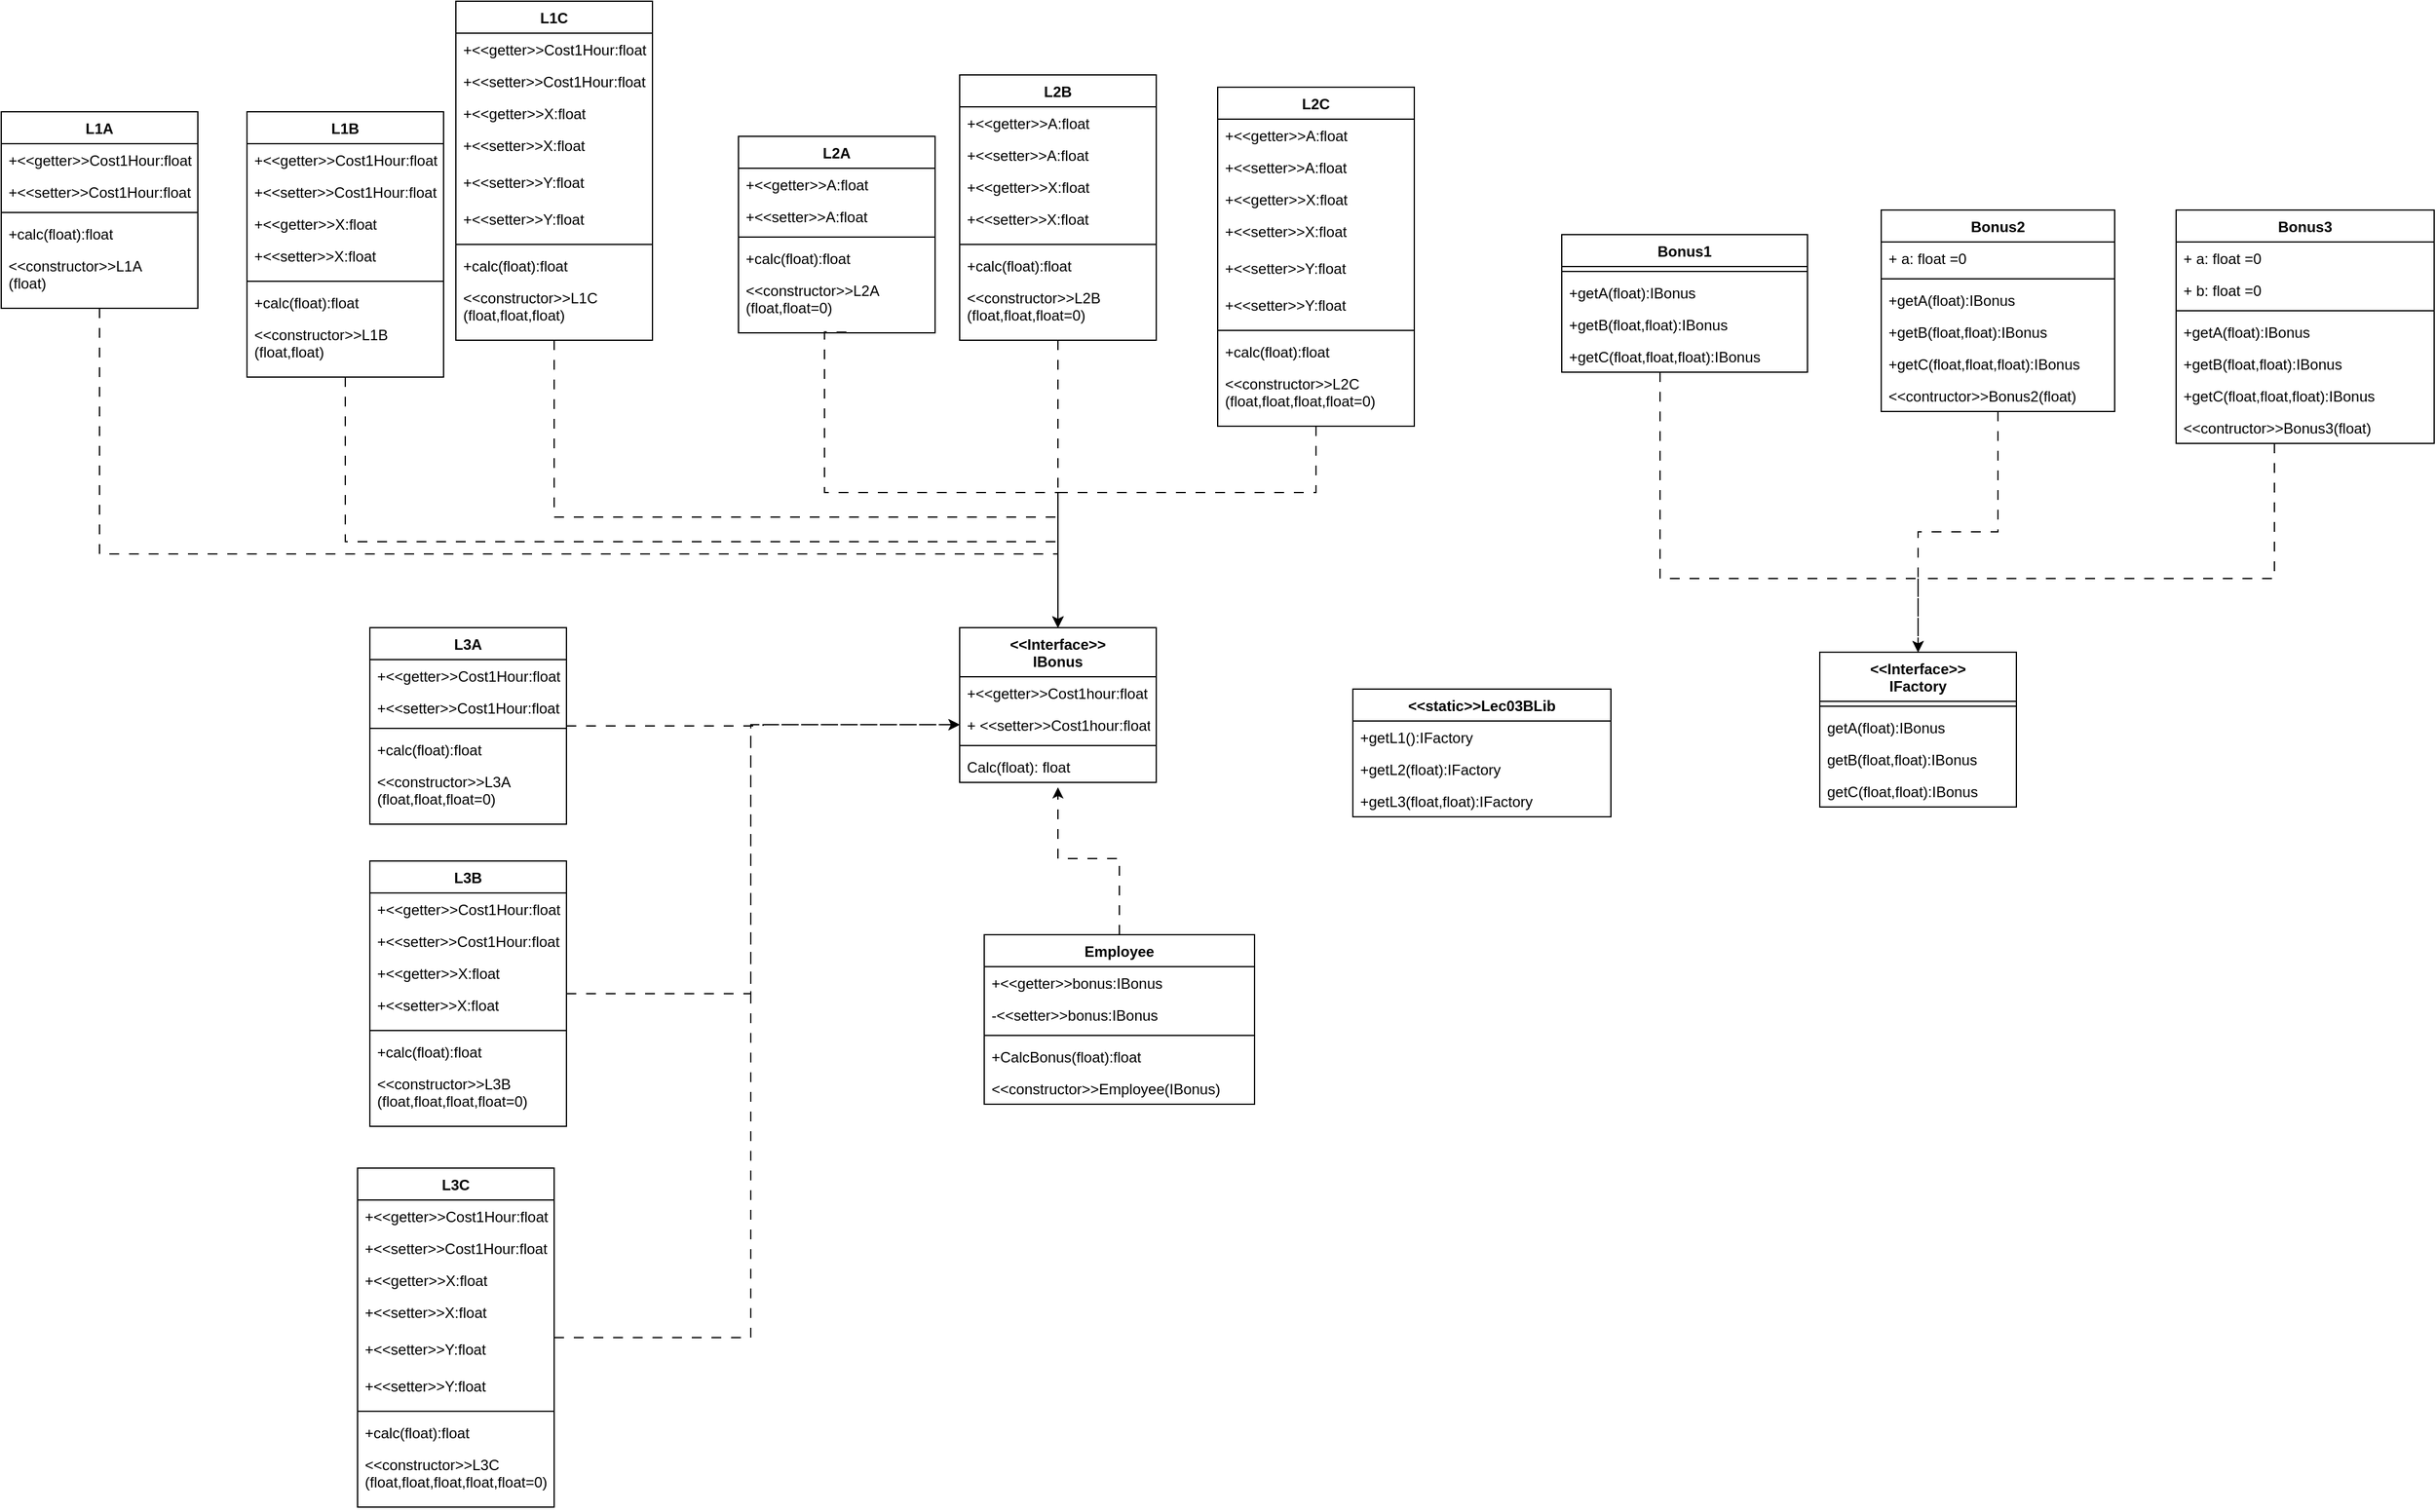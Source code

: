 <mxfile version="20.8.20" type="device"><diagram id="C5RBs43oDa-KdzZeNtuy" name="Page-1"><mxGraphModel dx="1990" dy="1772" grid="1" gridSize="10" guides="0" tooltips="1" connect="1" arrows="1" fold="1" page="1" pageScale="1" pageWidth="827" pageHeight="1169" math="0" shadow="0"><root><mxCell id="WIyWlLk6GJQsqaUBKTNV-0"/><mxCell id="WIyWlLk6GJQsqaUBKTNV-1" parent="WIyWlLk6GJQsqaUBKTNV-0"/><mxCell id="_XcHhPCBjWNCBAmbExZK-4" value="&lt;&lt;Interface&gt;&gt;&#10;IBonus" style="swimlane;fontStyle=1;align=center;verticalAlign=top;childLayout=stackLayout;horizontal=1;startSize=40;horizontalStack=0;resizeParent=1;resizeParentMax=0;resizeLast=0;collapsible=1;marginBottom=0;" parent="WIyWlLk6GJQsqaUBKTNV-1" vertex="1"><mxGeometry x="310" y="130" width="160" height="126" as="geometry"/></mxCell><mxCell id="_XcHhPCBjWNCBAmbExZK-5" value="+&lt;&lt;getter&gt;&gt;Cost1hour:float" style="text;strokeColor=none;fillColor=none;align=left;verticalAlign=top;spacingLeft=4;spacingRight=4;overflow=hidden;rotatable=0;points=[[0,0.5],[1,0.5]];portConstraint=eastwest;" parent="_XcHhPCBjWNCBAmbExZK-4" vertex="1"><mxGeometry y="40" width="160" height="26" as="geometry"/></mxCell><mxCell id="_XcHhPCBjWNCBAmbExZK-8" value="+ &lt;&lt;setter&gt;&gt;Cost1hour:float" style="text;strokeColor=none;fillColor=none;align=left;verticalAlign=top;spacingLeft=4;spacingRight=4;overflow=hidden;rotatable=0;points=[[0,0.5],[1,0.5]];portConstraint=eastwest;" parent="_XcHhPCBjWNCBAmbExZK-4" vertex="1"><mxGeometry y="66" width="160" height="26" as="geometry"/></mxCell><mxCell id="_XcHhPCBjWNCBAmbExZK-6" value="" style="line;strokeWidth=1;fillColor=none;align=left;verticalAlign=middle;spacingTop=-1;spacingLeft=3;spacingRight=3;rotatable=0;labelPosition=right;points=[];portConstraint=eastwest;strokeColor=inherit;" parent="_XcHhPCBjWNCBAmbExZK-4" vertex="1"><mxGeometry y="92" width="160" height="8" as="geometry"/></mxCell><mxCell id="_XcHhPCBjWNCBAmbExZK-7" value="Calc(float): float" style="text;strokeColor=none;fillColor=none;align=left;verticalAlign=top;spacingLeft=4;spacingRight=4;overflow=hidden;rotatable=0;points=[[0,0.5],[1,0.5]];portConstraint=eastwest;" parent="_XcHhPCBjWNCBAmbExZK-4" vertex="1"><mxGeometry y="100" width="160" height="26" as="geometry"/></mxCell><mxCell id="_XcHhPCBjWNCBAmbExZK-9" value="&lt;&lt;Interface&gt;&gt;&#10;IFactory" style="swimlane;fontStyle=1;align=center;verticalAlign=top;childLayout=stackLayout;horizontal=1;startSize=40;horizontalStack=0;resizeParent=1;resizeParentMax=0;resizeLast=0;collapsible=1;marginBottom=0;" parent="WIyWlLk6GJQsqaUBKTNV-1" vertex="1"><mxGeometry x="1010" y="150" width="160" height="126" as="geometry"/></mxCell><mxCell id="_XcHhPCBjWNCBAmbExZK-12" value="" style="line;strokeWidth=1;fillColor=none;align=left;verticalAlign=middle;spacingTop=-1;spacingLeft=3;spacingRight=3;rotatable=0;labelPosition=right;points=[];portConstraint=eastwest;strokeColor=inherit;" parent="_XcHhPCBjWNCBAmbExZK-9" vertex="1"><mxGeometry y="40" width="160" height="8" as="geometry"/></mxCell><mxCell id="_XcHhPCBjWNCBAmbExZK-13" value="getA(float):IBonus" style="text;strokeColor=none;fillColor=none;align=left;verticalAlign=top;spacingLeft=4;spacingRight=4;overflow=hidden;rotatable=0;points=[[0,0.5],[1,0.5]];portConstraint=eastwest;" parent="_XcHhPCBjWNCBAmbExZK-9" vertex="1"><mxGeometry y="48" width="160" height="26" as="geometry"/></mxCell><mxCell id="_XcHhPCBjWNCBAmbExZK-15" value="getB(float,float):IBonus" style="text;strokeColor=none;fillColor=none;align=left;verticalAlign=top;spacingLeft=4;spacingRight=4;overflow=hidden;rotatable=0;points=[[0,0.5],[1,0.5]];portConstraint=eastwest;" parent="_XcHhPCBjWNCBAmbExZK-9" vertex="1"><mxGeometry y="74" width="160" height="26" as="geometry"/></mxCell><mxCell id="_XcHhPCBjWNCBAmbExZK-16" value="getC(float,float):IBonus" style="text;strokeColor=none;fillColor=none;align=left;verticalAlign=top;spacingLeft=4;spacingRight=4;overflow=hidden;rotatable=0;points=[[0,0.5],[1,0.5]];portConstraint=eastwest;" parent="_XcHhPCBjWNCBAmbExZK-9" vertex="1"><mxGeometry y="100" width="160" height="26" as="geometry"/></mxCell><mxCell id="8iHKXZAmMpiRSj3RESFo-15" style="edgeStyle=orthogonalEdgeStyle;rounded=0;orthogonalLoop=1;jettySize=auto;html=1;dashed=1;dashPattern=8 8;" edge="1" parent="WIyWlLk6GJQsqaUBKTNV-1" source="_XcHhPCBjWNCBAmbExZK-17" target="_XcHhPCBjWNCBAmbExZK-9"><mxGeometry relative="1" as="geometry"><Array as="points"><mxPoint x="880" y="90"/><mxPoint x="1090" y="90"/></Array></mxGeometry></mxCell><mxCell id="_XcHhPCBjWNCBAmbExZK-17" value="Bonus1" style="swimlane;fontStyle=1;align=center;verticalAlign=top;childLayout=stackLayout;horizontal=1;startSize=26;horizontalStack=0;resizeParent=1;resizeParentMax=0;resizeLast=0;collapsible=1;marginBottom=0;" parent="WIyWlLk6GJQsqaUBKTNV-1" vertex="1"><mxGeometry x="800" y="-190" width="200" height="112" as="geometry"/></mxCell><mxCell id="_XcHhPCBjWNCBAmbExZK-19" value="" style="line;strokeWidth=1;fillColor=none;align=left;verticalAlign=middle;spacingTop=-1;spacingLeft=3;spacingRight=3;rotatable=0;labelPosition=right;points=[];portConstraint=eastwest;strokeColor=inherit;" parent="_XcHhPCBjWNCBAmbExZK-17" vertex="1"><mxGeometry y="26" width="200" height="8" as="geometry"/></mxCell><mxCell id="_XcHhPCBjWNCBAmbExZK-20" value="+getA(float):IBonus" style="text;strokeColor=none;fillColor=none;align=left;verticalAlign=top;spacingLeft=4;spacingRight=4;overflow=hidden;rotatable=0;points=[[0,0.5],[1,0.5]];portConstraint=eastwest;" parent="_XcHhPCBjWNCBAmbExZK-17" vertex="1"><mxGeometry y="34" width="200" height="26" as="geometry"/></mxCell><mxCell id="_XcHhPCBjWNCBAmbExZK-21" value="+getB(float,float):IBonus" style="text;strokeColor=none;fillColor=none;align=left;verticalAlign=top;spacingLeft=4;spacingRight=4;overflow=hidden;rotatable=0;points=[[0,0.5],[1,0.5]];portConstraint=eastwest;" parent="_XcHhPCBjWNCBAmbExZK-17" vertex="1"><mxGeometry y="60" width="200" height="26" as="geometry"/></mxCell><mxCell id="_XcHhPCBjWNCBAmbExZK-22" value="+getC(float,float,float):IBonus" style="text;strokeColor=none;fillColor=none;align=left;verticalAlign=top;spacingLeft=4;spacingRight=4;overflow=hidden;rotatable=0;points=[[0,0.5],[1,0.5]];portConstraint=eastwest;" parent="_XcHhPCBjWNCBAmbExZK-17" vertex="1"><mxGeometry y="86" width="200" height="26" as="geometry"/></mxCell><mxCell id="8iHKXZAmMpiRSj3RESFo-16" style="edgeStyle=orthogonalEdgeStyle;rounded=0;orthogonalLoop=1;jettySize=auto;html=1;dashed=1;dashPattern=8 8;" edge="1" parent="WIyWlLk6GJQsqaUBKTNV-1" source="_XcHhPCBjWNCBAmbExZK-36" target="_XcHhPCBjWNCBAmbExZK-9"><mxGeometry relative="1" as="geometry"/></mxCell><mxCell id="_XcHhPCBjWNCBAmbExZK-36" value="Bonus2" style="swimlane;fontStyle=1;align=center;verticalAlign=top;childLayout=stackLayout;horizontal=1;startSize=26;horizontalStack=0;resizeParent=1;resizeParentMax=0;resizeLast=0;collapsible=1;marginBottom=0;" parent="WIyWlLk6GJQsqaUBKTNV-1" vertex="1"><mxGeometry x="1060" y="-210" width="190" height="164" as="geometry"/></mxCell><mxCell id="_XcHhPCBjWNCBAmbExZK-40" value="+ a: float =0" style="text;strokeColor=none;fillColor=none;align=left;verticalAlign=top;spacingLeft=4;spacingRight=4;overflow=hidden;rotatable=0;points=[[0,0.5],[1,0.5]];portConstraint=eastwest;" parent="_XcHhPCBjWNCBAmbExZK-36" vertex="1"><mxGeometry y="26" width="190" height="26" as="geometry"/></mxCell><mxCell id="_XcHhPCBjWNCBAmbExZK-38" value="" style="line;strokeWidth=1;fillColor=none;align=left;verticalAlign=middle;spacingTop=-1;spacingLeft=3;spacingRight=3;rotatable=0;labelPosition=right;points=[];portConstraint=eastwest;strokeColor=inherit;" parent="_XcHhPCBjWNCBAmbExZK-36" vertex="1"><mxGeometry y="52" width="190" height="8" as="geometry"/></mxCell><mxCell id="_XcHhPCBjWNCBAmbExZK-39" value="+getA(float):IBonus" style="text;strokeColor=none;fillColor=none;align=left;verticalAlign=top;spacingLeft=4;spacingRight=4;overflow=hidden;rotatable=0;points=[[0,0.5],[1,0.5]];portConstraint=eastwest;" parent="_XcHhPCBjWNCBAmbExZK-36" vertex="1"><mxGeometry y="60" width="190" height="26" as="geometry"/></mxCell><mxCell id="_XcHhPCBjWNCBAmbExZK-43" value="+getВ(float,float):IBonus" style="text;strokeColor=none;fillColor=none;align=left;verticalAlign=top;spacingLeft=4;spacingRight=4;overflow=hidden;rotatable=0;points=[[0,0.5],[1,0.5]];portConstraint=eastwest;" parent="_XcHhPCBjWNCBAmbExZK-36" vertex="1"><mxGeometry y="86" width="190" height="26" as="geometry"/></mxCell><mxCell id="_XcHhPCBjWNCBAmbExZK-44" value="+getС(float,float,float):IBonus" style="text;strokeColor=none;fillColor=none;align=left;verticalAlign=top;spacingLeft=4;spacingRight=4;overflow=hidden;rotatable=0;points=[[0,0.5],[1,0.5]];portConstraint=eastwest;" parent="_XcHhPCBjWNCBAmbExZK-36" vertex="1"><mxGeometry y="112" width="190" height="26" as="geometry"/></mxCell><mxCell id="_XcHhPCBjWNCBAmbExZK-49" value="&lt;&lt;contructor&gt;&gt;Bonus2(float)" style="text;strokeColor=none;fillColor=none;align=left;verticalAlign=top;spacingLeft=4;spacingRight=4;overflow=hidden;rotatable=0;points=[[0,0.5],[1,0.5]];portConstraint=eastwest;" parent="_XcHhPCBjWNCBAmbExZK-36" vertex="1"><mxGeometry y="138" width="190" height="26" as="geometry"/></mxCell><mxCell id="8iHKXZAmMpiRSj3RESFo-17" style="edgeStyle=orthogonalEdgeStyle;rounded=0;orthogonalLoop=1;jettySize=auto;html=1;entryX=0.5;entryY=0;entryDx=0;entryDy=0;dashed=1;dashPattern=8 8;" edge="1" parent="WIyWlLk6GJQsqaUBKTNV-1" source="_XcHhPCBjWNCBAmbExZK-50" target="_XcHhPCBjWNCBAmbExZK-9"><mxGeometry relative="1" as="geometry"><Array as="points"><mxPoint x="1380" y="90"/><mxPoint x="1090" y="90"/></Array></mxGeometry></mxCell><mxCell id="_XcHhPCBjWNCBAmbExZK-50" value="Bonus3" style="swimlane;fontStyle=1;align=center;verticalAlign=top;childLayout=stackLayout;horizontal=1;startSize=26;horizontalStack=0;resizeParent=1;resizeParentMax=0;resizeLast=0;collapsible=1;marginBottom=0;" parent="WIyWlLk6GJQsqaUBKTNV-1" vertex="1"><mxGeometry x="1300" y="-210" width="210" height="190" as="geometry"/></mxCell><mxCell id="_XcHhPCBjWNCBAmbExZK-58" value="+ a: float =0" style="text;strokeColor=none;fillColor=none;align=left;verticalAlign=top;spacingLeft=4;spacingRight=4;overflow=hidden;rotatable=0;points=[[0,0.5],[1,0.5]];portConstraint=eastwest;" parent="_XcHhPCBjWNCBAmbExZK-50" vertex="1"><mxGeometry y="26" width="210" height="26" as="geometry"/></mxCell><mxCell id="_XcHhPCBjWNCBAmbExZK-59" value="+ b: float =0" style="text;strokeColor=none;fillColor=none;align=left;verticalAlign=top;spacingLeft=4;spacingRight=4;overflow=hidden;rotatable=0;points=[[0,0.5],[1,0.5]];portConstraint=eastwest;" parent="_XcHhPCBjWNCBAmbExZK-50" vertex="1"><mxGeometry y="52" width="210" height="26" as="geometry"/></mxCell><mxCell id="_XcHhPCBjWNCBAmbExZK-53" value="" style="line;strokeWidth=1;fillColor=none;align=left;verticalAlign=middle;spacingTop=-1;spacingLeft=3;spacingRight=3;rotatable=0;labelPosition=right;points=[];portConstraint=eastwest;strokeColor=inherit;" parent="_XcHhPCBjWNCBAmbExZK-50" vertex="1"><mxGeometry y="78" width="210" height="8" as="geometry"/></mxCell><mxCell id="_XcHhPCBjWNCBAmbExZK-54" value="+getA(float):IBonus" style="text;strokeColor=none;fillColor=none;align=left;verticalAlign=top;spacingLeft=4;spacingRight=4;overflow=hidden;rotatable=0;points=[[0,0.5],[1,0.5]];portConstraint=eastwest;" parent="_XcHhPCBjWNCBAmbExZK-50" vertex="1"><mxGeometry y="86" width="210" height="26" as="geometry"/></mxCell><mxCell id="_XcHhPCBjWNCBAmbExZK-55" value="+getВ(float,float):IBonus" style="text;strokeColor=none;fillColor=none;align=left;verticalAlign=top;spacingLeft=4;spacingRight=4;overflow=hidden;rotatable=0;points=[[0,0.5],[1,0.5]];portConstraint=eastwest;" parent="_XcHhPCBjWNCBAmbExZK-50" vertex="1"><mxGeometry y="112" width="210" height="26" as="geometry"/></mxCell><mxCell id="_XcHhPCBjWNCBAmbExZK-56" value="+getС(float,float,float):IBonus" style="text;strokeColor=none;fillColor=none;align=left;verticalAlign=top;spacingLeft=4;spacingRight=4;overflow=hidden;rotatable=0;points=[[0,0.5],[1,0.5]];portConstraint=eastwest;" parent="_XcHhPCBjWNCBAmbExZK-50" vertex="1"><mxGeometry y="138" width="210" height="26" as="geometry"/></mxCell><mxCell id="_XcHhPCBjWNCBAmbExZK-57" value="&lt;&lt;contructor&gt;&gt;Bonus3(float)" style="text;strokeColor=none;fillColor=none;align=left;verticalAlign=top;spacingLeft=4;spacingRight=4;overflow=hidden;rotatable=0;points=[[0,0.5],[1,0.5]];portConstraint=eastwest;" parent="_XcHhPCBjWNCBAmbExZK-50" vertex="1"><mxGeometry y="164" width="210" height="26" as="geometry"/></mxCell><mxCell id="8iHKXZAmMpiRSj3RESFo-14" style="edgeStyle=orthogonalEdgeStyle;rounded=0;orthogonalLoop=1;jettySize=auto;html=1;entryX=0.5;entryY=0;entryDx=0;entryDy=0;dashed=1;dashPattern=8 8;exitX=0.549;exitY=0.986;exitDx=0;exitDy=0;exitPerimeter=0;" edge="1" parent="WIyWlLk6GJQsqaUBKTNV-1" source="_XcHhPCBjWNCBAmbExZK-71" target="_XcHhPCBjWNCBAmbExZK-4"><mxGeometry relative="1" as="geometry"><Array as="points"><mxPoint x="200" y="-111"/><mxPoint x="200" y="20"/><mxPoint x="390" y="20"/></Array></mxGeometry></mxCell><mxCell id="_XcHhPCBjWNCBAmbExZK-64" value="L2A" style="swimlane;fontStyle=1;align=center;verticalAlign=top;childLayout=stackLayout;horizontal=1;startSize=26;horizontalStack=0;resizeParent=1;resizeParentMax=0;resizeLast=0;collapsible=1;marginBottom=0;" parent="WIyWlLk6GJQsqaUBKTNV-1" vertex="1"><mxGeometry x="130" y="-270" width="160" height="160" as="geometry"/></mxCell><mxCell id="_XcHhPCBjWNCBAmbExZK-65" value="+&lt;&lt;getter&gt;&gt;A:float" style="text;strokeColor=none;fillColor=none;align=left;verticalAlign=top;spacingLeft=4;spacingRight=4;overflow=hidden;rotatable=0;points=[[0,0.5],[1,0.5]];portConstraint=eastwest;" parent="_XcHhPCBjWNCBAmbExZK-64" vertex="1"><mxGeometry y="26" width="160" height="26" as="geometry"/></mxCell><mxCell id="_XcHhPCBjWNCBAmbExZK-72" value="+&lt;&lt;setter&gt;&gt;A:float" style="text;strokeColor=none;fillColor=none;align=left;verticalAlign=top;spacingLeft=4;spacingRight=4;overflow=hidden;rotatable=0;points=[[0,0.5],[1,0.5]];portConstraint=eastwest;" parent="_XcHhPCBjWNCBAmbExZK-64" vertex="1"><mxGeometry y="52" width="160" height="26" as="geometry"/></mxCell><mxCell id="_XcHhPCBjWNCBAmbExZK-66" value="" style="line;strokeWidth=1;fillColor=none;align=left;verticalAlign=middle;spacingTop=-1;spacingLeft=3;spacingRight=3;rotatable=0;labelPosition=right;points=[];portConstraint=eastwest;strokeColor=inherit;" parent="_XcHhPCBjWNCBAmbExZK-64" vertex="1"><mxGeometry y="78" width="160" height="8" as="geometry"/></mxCell><mxCell id="_XcHhPCBjWNCBAmbExZK-67" value="+calc(float):float" style="text;strokeColor=none;fillColor=none;align=left;verticalAlign=top;spacingLeft=4;spacingRight=4;overflow=hidden;rotatable=0;points=[[0,0.5],[1,0.5]];portConstraint=eastwest;" parent="_XcHhPCBjWNCBAmbExZK-64" vertex="1"><mxGeometry y="86" width="160" height="26" as="geometry"/></mxCell><mxCell id="_XcHhPCBjWNCBAmbExZK-71" value="&lt;&lt;constructor&gt;&gt;L2A&#10;(float,float=0)" style="text;strokeColor=none;fillColor=none;align=left;verticalAlign=top;spacingLeft=4;spacingRight=4;overflow=hidden;rotatable=0;points=[[0,0.5],[1,0.5]];portConstraint=eastwest;" parent="_XcHhPCBjWNCBAmbExZK-64" vertex="1"><mxGeometry y="112" width="160" height="48" as="geometry"/></mxCell><mxCell id="8iHKXZAmMpiRSj3RESFo-12" style="edgeStyle=orthogonalEdgeStyle;rounded=0;orthogonalLoop=1;jettySize=auto;html=1;dashed=1;dashPattern=8 8;" edge="1" parent="WIyWlLk6GJQsqaUBKTNV-1" source="_XcHhPCBjWNCBAmbExZK-73" target="_XcHhPCBjWNCBAmbExZK-4"><mxGeometry relative="1" as="geometry"/></mxCell><mxCell id="_XcHhPCBjWNCBAmbExZK-73" value="L2B" style="swimlane;fontStyle=1;align=center;verticalAlign=top;childLayout=stackLayout;horizontal=1;startSize=26;horizontalStack=0;resizeParent=1;resizeParentMax=0;resizeLast=0;collapsible=1;marginBottom=0;" parent="WIyWlLk6GJQsqaUBKTNV-1" vertex="1"><mxGeometry x="310" y="-320" width="160" height="216" as="geometry"/></mxCell><mxCell id="_XcHhPCBjWNCBAmbExZK-74" value="+&lt;&lt;getter&gt;&gt;A:float" style="text;strokeColor=none;fillColor=none;align=left;verticalAlign=top;spacingLeft=4;spacingRight=4;overflow=hidden;rotatable=0;points=[[0,0.5],[1,0.5]];portConstraint=eastwest;" parent="_XcHhPCBjWNCBAmbExZK-73" vertex="1"><mxGeometry y="26" width="160" height="26" as="geometry"/></mxCell><mxCell id="_XcHhPCBjWNCBAmbExZK-75" value="+&lt;&lt;setter&gt;&gt;A:float" style="text;strokeColor=none;fillColor=none;align=left;verticalAlign=top;spacingLeft=4;spacingRight=4;overflow=hidden;rotatable=0;points=[[0,0.5],[1,0.5]];portConstraint=eastwest;" parent="_XcHhPCBjWNCBAmbExZK-73" vertex="1"><mxGeometry y="52" width="160" height="26" as="geometry"/></mxCell><mxCell id="_XcHhPCBjWNCBAmbExZK-79" value="+&lt;&lt;getter&gt;&gt;X:float" style="text;strokeColor=none;fillColor=none;align=left;verticalAlign=top;spacingLeft=4;spacingRight=4;overflow=hidden;rotatable=0;points=[[0,0.5],[1,0.5]];portConstraint=eastwest;" parent="_XcHhPCBjWNCBAmbExZK-73" vertex="1"><mxGeometry y="78" width="160" height="26" as="geometry"/></mxCell><mxCell id="_XcHhPCBjWNCBAmbExZK-80" value="+&lt;&lt;setter&gt;&gt;X:float" style="text;strokeColor=none;fillColor=none;align=left;verticalAlign=top;spacingLeft=4;spacingRight=4;overflow=hidden;rotatable=0;points=[[0,0.5],[1,0.5]];portConstraint=eastwest;" parent="_XcHhPCBjWNCBAmbExZK-73" vertex="1"><mxGeometry y="104" width="160" height="30" as="geometry"/></mxCell><mxCell id="_XcHhPCBjWNCBAmbExZK-76" value="" style="line;strokeWidth=1;fillColor=none;align=left;verticalAlign=middle;spacingTop=-1;spacingLeft=3;spacingRight=3;rotatable=0;labelPosition=right;points=[];portConstraint=eastwest;strokeColor=inherit;" parent="_XcHhPCBjWNCBAmbExZK-73" vertex="1"><mxGeometry y="134" width="160" height="8" as="geometry"/></mxCell><mxCell id="_XcHhPCBjWNCBAmbExZK-77" value="+calc(float):float" style="text;strokeColor=none;fillColor=none;align=left;verticalAlign=top;spacingLeft=4;spacingRight=4;overflow=hidden;rotatable=0;points=[[0,0.5],[1,0.5]];portConstraint=eastwest;" parent="_XcHhPCBjWNCBAmbExZK-73" vertex="1"><mxGeometry y="142" width="160" height="26" as="geometry"/></mxCell><mxCell id="_XcHhPCBjWNCBAmbExZK-78" value="&lt;&lt;constructor&gt;&gt;L2B&#10;(float,float,float=0)" style="text;strokeColor=none;fillColor=none;align=left;verticalAlign=top;spacingLeft=4;spacingRight=4;overflow=hidden;rotatable=0;points=[[0,0.5],[1,0.5]];portConstraint=eastwest;" parent="_XcHhPCBjWNCBAmbExZK-73" vertex="1"><mxGeometry y="168" width="160" height="48" as="geometry"/></mxCell><mxCell id="8iHKXZAmMpiRSj3RESFo-13" style="edgeStyle=orthogonalEdgeStyle;rounded=0;orthogonalLoop=1;jettySize=auto;html=1;entryX=0.5;entryY=0;entryDx=0;entryDy=0;dashed=1;dashPattern=8 8;" edge="1" parent="WIyWlLk6GJQsqaUBKTNV-1" source="_XcHhPCBjWNCBAmbExZK-81" target="_XcHhPCBjWNCBAmbExZK-4"><mxGeometry relative="1" as="geometry"><Array as="points"><mxPoint x="600" y="20"/><mxPoint x="390" y="20"/></Array></mxGeometry></mxCell><mxCell id="_XcHhPCBjWNCBAmbExZK-81" value="L2C" style="swimlane;fontStyle=1;align=center;verticalAlign=top;childLayout=stackLayout;horizontal=1;startSize=26;horizontalStack=0;resizeParent=1;resizeParentMax=0;resizeLast=0;collapsible=1;marginBottom=0;" parent="WIyWlLk6GJQsqaUBKTNV-1" vertex="1"><mxGeometry x="520" y="-310" width="160" height="276" as="geometry"/></mxCell><mxCell id="_XcHhPCBjWNCBAmbExZK-82" value="+&lt;&lt;getter&gt;&gt;A:float" style="text;strokeColor=none;fillColor=none;align=left;verticalAlign=top;spacingLeft=4;spacingRight=4;overflow=hidden;rotatable=0;points=[[0,0.5],[1,0.5]];portConstraint=eastwest;" parent="_XcHhPCBjWNCBAmbExZK-81" vertex="1"><mxGeometry y="26" width="160" height="26" as="geometry"/></mxCell><mxCell id="_XcHhPCBjWNCBAmbExZK-83" value="+&lt;&lt;setter&gt;&gt;A:float" style="text;strokeColor=none;fillColor=none;align=left;verticalAlign=top;spacingLeft=4;spacingRight=4;overflow=hidden;rotatable=0;points=[[0,0.5],[1,0.5]];portConstraint=eastwest;" parent="_XcHhPCBjWNCBAmbExZK-81" vertex="1"><mxGeometry y="52" width="160" height="26" as="geometry"/></mxCell><mxCell id="_XcHhPCBjWNCBAmbExZK-84" value="+&lt;&lt;getter&gt;&gt;X:float" style="text;strokeColor=none;fillColor=none;align=left;verticalAlign=top;spacingLeft=4;spacingRight=4;overflow=hidden;rotatable=0;points=[[0,0.5],[1,0.5]];portConstraint=eastwest;" parent="_XcHhPCBjWNCBAmbExZK-81" vertex="1"><mxGeometry y="78" width="160" height="26" as="geometry"/></mxCell><mxCell id="_XcHhPCBjWNCBAmbExZK-85" value="+&lt;&lt;setter&gt;&gt;X:float" style="text;strokeColor=none;fillColor=none;align=left;verticalAlign=top;spacingLeft=4;spacingRight=4;overflow=hidden;rotatable=0;points=[[0,0.5],[1,0.5]];portConstraint=eastwest;" parent="_XcHhPCBjWNCBAmbExZK-81" vertex="1"><mxGeometry y="104" width="160" height="30" as="geometry"/></mxCell><mxCell id="_XcHhPCBjWNCBAmbExZK-89" value="+&lt;&lt;setter&gt;&gt;Y:float" style="text;strokeColor=none;fillColor=none;align=left;verticalAlign=top;spacingLeft=4;spacingRight=4;overflow=hidden;rotatable=0;points=[[0,0.5],[1,0.5]];portConstraint=eastwest;" parent="_XcHhPCBjWNCBAmbExZK-81" vertex="1"><mxGeometry y="134" width="160" height="30" as="geometry"/></mxCell><mxCell id="_XcHhPCBjWNCBAmbExZK-90" value="+&lt;&lt;setter&gt;&gt;Y:float" style="text;strokeColor=none;fillColor=none;align=left;verticalAlign=top;spacingLeft=4;spacingRight=4;overflow=hidden;rotatable=0;points=[[0,0.5],[1,0.5]];portConstraint=eastwest;" parent="_XcHhPCBjWNCBAmbExZK-81" vertex="1"><mxGeometry y="164" width="160" height="30" as="geometry"/></mxCell><mxCell id="_XcHhPCBjWNCBAmbExZK-86" value="" style="line;strokeWidth=1;fillColor=none;align=left;verticalAlign=middle;spacingTop=-1;spacingLeft=3;spacingRight=3;rotatable=0;labelPosition=right;points=[];portConstraint=eastwest;strokeColor=inherit;" parent="_XcHhPCBjWNCBAmbExZK-81" vertex="1"><mxGeometry y="194" width="160" height="8" as="geometry"/></mxCell><mxCell id="_XcHhPCBjWNCBAmbExZK-87" value="+calc(float):float" style="text;strokeColor=none;fillColor=none;align=left;verticalAlign=top;spacingLeft=4;spacingRight=4;overflow=hidden;rotatable=0;points=[[0,0.5],[1,0.5]];portConstraint=eastwest;" parent="_XcHhPCBjWNCBAmbExZK-81" vertex="1"><mxGeometry y="202" width="160" height="26" as="geometry"/></mxCell><mxCell id="_XcHhPCBjWNCBAmbExZK-88" value="&lt;&lt;constructor&gt;&gt;L2C&#10;(float,float,float,float=0)" style="text;strokeColor=none;fillColor=none;align=left;verticalAlign=top;spacingLeft=4;spacingRight=4;overflow=hidden;rotatable=0;points=[[0,0.5],[1,0.5]];portConstraint=eastwest;" parent="_XcHhPCBjWNCBAmbExZK-81" vertex="1"><mxGeometry y="228" width="160" height="48" as="geometry"/></mxCell><mxCell id="8iHKXZAmMpiRSj3RESFo-9" style="edgeStyle=orthogonalEdgeStyle;rounded=0;orthogonalLoop=1;jettySize=auto;html=1;entryX=0.5;entryY=1;entryDx=0;entryDy=0;strokeColor=none;dashed=1;dashPattern=8 8;" edge="1" parent="WIyWlLk6GJQsqaUBKTNV-1" source="_XcHhPCBjWNCBAmbExZK-91" target="_XcHhPCBjWNCBAmbExZK-4"><mxGeometry relative="1" as="geometry"/></mxCell><mxCell id="8iHKXZAmMpiRSj3RESFo-10" style="edgeStyle=orthogonalEdgeStyle;rounded=0;orthogonalLoop=1;jettySize=auto;html=1;dashed=1;dashPattern=8 8;" edge="1" parent="WIyWlLk6GJQsqaUBKTNV-1" source="_XcHhPCBjWNCBAmbExZK-91"><mxGeometry relative="1" as="geometry"><mxPoint x="390" y="260" as="targetPoint"/><Array as="points"><mxPoint x="440" y="318"/><mxPoint x="390" y="318"/></Array></mxGeometry></mxCell><mxCell id="_XcHhPCBjWNCBAmbExZK-91" value="Employee" style="swimlane;fontStyle=1;align=center;verticalAlign=top;childLayout=stackLayout;horizontal=1;startSize=26;horizontalStack=0;resizeParent=1;resizeParentMax=0;resizeLast=0;collapsible=1;marginBottom=0;" parent="WIyWlLk6GJQsqaUBKTNV-1" vertex="1"><mxGeometry x="330" y="380" width="220" height="138" as="geometry"/></mxCell><mxCell id="_XcHhPCBjWNCBAmbExZK-92" value="+&lt;&lt;getter&gt;&gt;bonus:IBonus" style="text;strokeColor=none;fillColor=none;align=left;verticalAlign=top;spacingLeft=4;spacingRight=4;overflow=hidden;rotatable=0;points=[[0,0.5],[1,0.5]];portConstraint=eastwest;" parent="_XcHhPCBjWNCBAmbExZK-91" vertex="1"><mxGeometry y="26" width="220" height="26" as="geometry"/></mxCell><mxCell id="_XcHhPCBjWNCBAmbExZK-95" value="-&lt;&lt;setter&gt;&gt;bonus:IBonus" style="text;strokeColor=none;fillColor=none;align=left;verticalAlign=top;spacingLeft=4;spacingRight=4;overflow=hidden;rotatable=0;points=[[0,0.5],[1,0.5]];portConstraint=eastwest;" parent="_XcHhPCBjWNCBAmbExZK-91" vertex="1"><mxGeometry y="52" width="220" height="26" as="geometry"/></mxCell><mxCell id="_XcHhPCBjWNCBAmbExZK-93" value="" style="line;strokeWidth=1;fillColor=none;align=left;verticalAlign=middle;spacingTop=-1;spacingLeft=3;spacingRight=3;rotatable=0;labelPosition=right;points=[];portConstraint=eastwest;strokeColor=inherit;" parent="_XcHhPCBjWNCBAmbExZK-91" vertex="1"><mxGeometry y="78" width="220" height="8" as="geometry"/></mxCell><mxCell id="_XcHhPCBjWNCBAmbExZK-94" value="+CalcBonus(float):float" style="text;strokeColor=none;fillColor=none;align=left;verticalAlign=top;spacingLeft=4;spacingRight=4;overflow=hidden;rotatable=0;points=[[0,0.5],[1,0.5]];portConstraint=eastwest;" parent="_XcHhPCBjWNCBAmbExZK-91" vertex="1"><mxGeometry y="86" width="220" height="26" as="geometry"/></mxCell><mxCell id="_XcHhPCBjWNCBAmbExZK-96" value="&lt;&lt;constructor&gt;&gt;Employee(IBonus)" style="text;strokeColor=none;fillColor=none;align=left;verticalAlign=top;spacingLeft=4;spacingRight=4;overflow=hidden;rotatable=0;points=[[0,0.5],[1,0.5]];portConstraint=eastwest;" parent="_XcHhPCBjWNCBAmbExZK-91" vertex="1"><mxGeometry y="112" width="220" height="26" as="geometry"/></mxCell><mxCell id="_XcHhPCBjWNCBAmbExZK-97" value="&lt;&lt;static&gt;&gt;Lec03BLib" style="swimlane;fontStyle=1;childLayout=stackLayout;horizontal=1;startSize=26;fillColor=none;horizontalStack=0;resizeParent=1;resizeParentMax=0;resizeLast=0;collapsible=1;marginBottom=0;" parent="WIyWlLk6GJQsqaUBKTNV-1" vertex="1"><mxGeometry x="630" y="180" width="210" height="104" as="geometry"/></mxCell><mxCell id="_XcHhPCBjWNCBAmbExZK-98" value="+getL1():IFactory" style="text;strokeColor=none;fillColor=none;align=left;verticalAlign=top;spacingLeft=4;spacingRight=4;overflow=hidden;rotatable=0;points=[[0,0.5],[1,0.5]];portConstraint=eastwest;" parent="_XcHhPCBjWNCBAmbExZK-97" vertex="1"><mxGeometry y="26" width="210" height="26" as="geometry"/></mxCell><mxCell id="_XcHhPCBjWNCBAmbExZK-99" value="+getL2(float):IFactory" style="text;strokeColor=none;fillColor=none;align=left;verticalAlign=top;spacingLeft=4;spacingRight=4;overflow=hidden;rotatable=0;points=[[0,0.5],[1,0.5]];portConstraint=eastwest;" parent="_XcHhPCBjWNCBAmbExZK-97" vertex="1"><mxGeometry y="52" width="210" height="26" as="geometry"/></mxCell><mxCell id="_XcHhPCBjWNCBAmbExZK-100" value="+getL3(float,float):IFactory" style="text;strokeColor=none;fillColor=none;align=left;verticalAlign=top;spacingLeft=4;spacingRight=4;overflow=hidden;rotatable=0;points=[[0,0.5],[1,0.5]];portConstraint=eastwest;" parent="_XcHhPCBjWNCBAmbExZK-97" vertex="1"><mxGeometry y="78" width="210" height="26" as="geometry"/></mxCell><mxCell id="8iHKXZAmMpiRSj3RESFo-68" style="edgeStyle=orthogonalEdgeStyle;rounded=0;orthogonalLoop=1;jettySize=auto;html=1;dashed=1;dashPattern=8 8;" edge="1" parent="WIyWlLk6GJQsqaUBKTNV-1" source="8iHKXZAmMpiRSj3RESFo-18" target="_XcHhPCBjWNCBAmbExZK-4"><mxGeometry relative="1" as="geometry"><Array as="points"><mxPoint x="-390" y="70"/><mxPoint x="390" y="70"/></Array></mxGeometry></mxCell><mxCell id="8iHKXZAmMpiRSj3RESFo-18" value="L1A" style="swimlane;fontStyle=1;align=center;verticalAlign=top;childLayout=stackLayout;horizontal=1;startSize=26;horizontalStack=0;resizeParent=1;resizeParentMax=0;resizeLast=0;collapsible=1;marginBottom=0;" vertex="1" parent="WIyWlLk6GJQsqaUBKTNV-1"><mxGeometry x="-470" y="-290" width="160" height="160" as="geometry"/></mxCell><mxCell id="8iHKXZAmMpiRSj3RESFo-19" value="+&lt;&lt;getter&gt;&gt;Cost1Hour:float" style="text;strokeColor=none;fillColor=none;align=left;verticalAlign=top;spacingLeft=4;spacingRight=4;overflow=hidden;rotatable=0;points=[[0,0.5],[1,0.5]];portConstraint=eastwest;" vertex="1" parent="8iHKXZAmMpiRSj3RESFo-18"><mxGeometry y="26" width="160" height="26" as="geometry"/></mxCell><mxCell id="8iHKXZAmMpiRSj3RESFo-20" value="+&lt;&lt;setter&gt;&gt;Cost1Hour:float" style="text;strokeColor=none;fillColor=none;align=left;verticalAlign=top;spacingLeft=4;spacingRight=4;overflow=hidden;rotatable=0;points=[[0,0.5],[1,0.5]];portConstraint=eastwest;" vertex="1" parent="8iHKXZAmMpiRSj3RESFo-18"><mxGeometry y="52" width="160" height="26" as="geometry"/></mxCell><mxCell id="8iHKXZAmMpiRSj3RESFo-21" value="" style="line;strokeWidth=1;fillColor=none;align=left;verticalAlign=middle;spacingTop=-1;spacingLeft=3;spacingRight=3;rotatable=0;labelPosition=right;points=[];portConstraint=eastwest;strokeColor=inherit;" vertex="1" parent="8iHKXZAmMpiRSj3RESFo-18"><mxGeometry y="78" width="160" height="8" as="geometry"/></mxCell><mxCell id="8iHKXZAmMpiRSj3RESFo-22" value="+calc(float):float" style="text;strokeColor=none;fillColor=none;align=left;verticalAlign=top;spacingLeft=4;spacingRight=4;overflow=hidden;rotatable=0;points=[[0,0.5],[1,0.5]];portConstraint=eastwest;" vertex="1" parent="8iHKXZAmMpiRSj3RESFo-18"><mxGeometry y="86" width="160" height="26" as="geometry"/></mxCell><mxCell id="8iHKXZAmMpiRSj3RESFo-23" value="&lt;&lt;constructor&gt;&gt;L1A&#10;(float)" style="text;strokeColor=none;fillColor=none;align=left;verticalAlign=top;spacingLeft=4;spacingRight=4;overflow=hidden;rotatable=0;points=[[0,0.5],[1,0.5]];portConstraint=eastwest;" vertex="1" parent="8iHKXZAmMpiRSj3RESFo-18"><mxGeometry y="112" width="160" height="48" as="geometry"/></mxCell><mxCell id="8iHKXZAmMpiRSj3RESFo-67" style="edgeStyle=orthogonalEdgeStyle;rounded=0;orthogonalLoop=1;jettySize=auto;html=1;entryX=0.5;entryY=0;entryDx=0;entryDy=0;dashed=1;dashPattern=8 8;" edge="1" parent="WIyWlLk6GJQsqaUBKTNV-1" source="8iHKXZAmMpiRSj3RESFo-24" target="_XcHhPCBjWNCBAmbExZK-4"><mxGeometry relative="1" as="geometry"><Array as="points"><mxPoint x="-190" y="60"/><mxPoint x="390" y="60"/></Array></mxGeometry></mxCell><mxCell id="8iHKXZAmMpiRSj3RESFo-24" value="L1B" style="swimlane;fontStyle=1;align=center;verticalAlign=top;childLayout=stackLayout;horizontal=1;startSize=26;horizontalStack=0;resizeParent=1;resizeParentMax=0;resizeLast=0;collapsible=1;marginBottom=0;" vertex="1" parent="WIyWlLk6GJQsqaUBKTNV-1"><mxGeometry x="-270" y="-290" width="160" height="216" as="geometry"/></mxCell><mxCell id="8iHKXZAmMpiRSj3RESFo-25" value="+&lt;&lt;getter&gt;&gt;Cost1Hour:float" style="text;strokeColor=none;fillColor=none;align=left;verticalAlign=top;spacingLeft=4;spacingRight=4;overflow=hidden;rotatable=0;points=[[0,0.5],[1,0.5]];portConstraint=eastwest;" vertex="1" parent="8iHKXZAmMpiRSj3RESFo-24"><mxGeometry y="26" width="160" height="26" as="geometry"/></mxCell><mxCell id="8iHKXZAmMpiRSj3RESFo-26" value="+&lt;&lt;setter&gt;&gt;Cost1Hour:float" style="text;strokeColor=none;fillColor=none;align=left;verticalAlign=top;spacingLeft=4;spacingRight=4;overflow=hidden;rotatable=0;points=[[0,0.5],[1,0.5]];portConstraint=eastwest;" vertex="1" parent="8iHKXZAmMpiRSj3RESFo-24"><mxGeometry y="52" width="160" height="26" as="geometry"/></mxCell><mxCell id="8iHKXZAmMpiRSj3RESFo-27" value="+&lt;&lt;getter&gt;&gt;X:float" style="text;strokeColor=none;fillColor=none;align=left;verticalAlign=top;spacingLeft=4;spacingRight=4;overflow=hidden;rotatable=0;points=[[0,0.5],[1,0.5]];portConstraint=eastwest;" vertex="1" parent="8iHKXZAmMpiRSj3RESFo-24"><mxGeometry y="78" width="160" height="26" as="geometry"/></mxCell><mxCell id="8iHKXZAmMpiRSj3RESFo-28" value="+&lt;&lt;setter&gt;&gt;X:float" style="text;strokeColor=none;fillColor=none;align=left;verticalAlign=top;spacingLeft=4;spacingRight=4;overflow=hidden;rotatable=0;points=[[0,0.5],[1,0.5]];portConstraint=eastwest;" vertex="1" parent="8iHKXZAmMpiRSj3RESFo-24"><mxGeometry y="104" width="160" height="30" as="geometry"/></mxCell><mxCell id="8iHKXZAmMpiRSj3RESFo-29" value="" style="line;strokeWidth=1;fillColor=none;align=left;verticalAlign=middle;spacingTop=-1;spacingLeft=3;spacingRight=3;rotatable=0;labelPosition=right;points=[];portConstraint=eastwest;strokeColor=inherit;" vertex="1" parent="8iHKXZAmMpiRSj3RESFo-24"><mxGeometry y="134" width="160" height="8" as="geometry"/></mxCell><mxCell id="8iHKXZAmMpiRSj3RESFo-30" value="+calc(float):float" style="text;strokeColor=none;fillColor=none;align=left;verticalAlign=top;spacingLeft=4;spacingRight=4;overflow=hidden;rotatable=0;points=[[0,0.5],[1,0.5]];portConstraint=eastwest;" vertex="1" parent="8iHKXZAmMpiRSj3RESFo-24"><mxGeometry y="142" width="160" height="26" as="geometry"/></mxCell><mxCell id="8iHKXZAmMpiRSj3RESFo-31" value="&lt;&lt;constructor&gt;&gt;L1B&#10;(float,float)" style="text;strokeColor=none;fillColor=none;align=left;verticalAlign=top;spacingLeft=4;spacingRight=4;overflow=hidden;rotatable=0;points=[[0,0.5],[1,0.5]];portConstraint=eastwest;" vertex="1" parent="8iHKXZAmMpiRSj3RESFo-24"><mxGeometry y="168" width="160" height="48" as="geometry"/></mxCell><mxCell id="8iHKXZAmMpiRSj3RESFo-66" style="edgeStyle=orthogonalEdgeStyle;rounded=0;orthogonalLoop=1;jettySize=auto;html=1;dashed=1;dashPattern=8 8;" edge="1" parent="WIyWlLk6GJQsqaUBKTNV-1" source="8iHKXZAmMpiRSj3RESFo-32" target="_XcHhPCBjWNCBAmbExZK-4"><mxGeometry relative="1" as="geometry"><Array as="points"><mxPoint x="-20" y="40"/><mxPoint x="390" y="40"/></Array></mxGeometry></mxCell><mxCell id="8iHKXZAmMpiRSj3RESFo-32" value="L1C" style="swimlane;fontStyle=1;align=center;verticalAlign=top;childLayout=stackLayout;horizontal=1;startSize=26;horizontalStack=0;resizeParent=1;resizeParentMax=0;resizeLast=0;collapsible=1;marginBottom=0;" vertex="1" parent="WIyWlLk6GJQsqaUBKTNV-1"><mxGeometry x="-100" y="-380" width="160" height="276" as="geometry"/></mxCell><mxCell id="8iHKXZAmMpiRSj3RESFo-33" value="+&lt;&lt;getter&gt;&gt;Cost1Hour:float" style="text;strokeColor=none;fillColor=none;align=left;verticalAlign=top;spacingLeft=4;spacingRight=4;overflow=hidden;rotatable=0;points=[[0,0.5],[1,0.5]];portConstraint=eastwest;" vertex="1" parent="8iHKXZAmMpiRSj3RESFo-32"><mxGeometry y="26" width="160" height="26" as="geometry"/></mxCell><mxCell id="8iHKXZAmMpiRSj3RESFo-34" value="+&lt;&lt;setter&gt;&gt;Cost1Hour:float" style="text;strokeColor=none;fillColor=none;align=left;verticalAlign=top;spacingLeft=4;spacingRight=4;overflow=hidden;rotatable=0;points=[[0,0.5],[1,0.5]];portConstraint=eastwest;" vertex="1" parent="8iHKXZAmMpiRSj3RESFo-32"><mxGeometry y="52" width="160" height="26" as="geometry"/></mxCell><mxCell id="8iHKXZAmMpiRSj3RESFo-35" value="+&lt;&lt;getter&gt;&gt;X:float" style="text;strokeColor=none;fillColor=none;align=left;verticalAlign=top;spacingLeft=4;spacingRight=4;overflow=hidden;rotatable=0;points=[[0,0.5],[1,0.5]];portConstraint=eastwest;" vertex="1" parent="8iHKXZAmMpiRSj3RESFo-32"><mxGeometry y="78" width="160" height="26" as="geometry"/></mxCell><mxCell id="8iHKXZAmMpiRSj3RESFo-36" value="+&lt;&lt;setter&gt;&gt;X:float" style="text;strokeColor=none;fillColor=none;align=left;verticalAlign=top;spacingLeft=4;spacingRight=4;overflow=hidden;rotatable=0;points=[[0,0.5],[1,0.5]];portConstraint=eastwest;" vertex="1" parent="8iHKXZAmMpiRSj3RESFo-32"><mxGeometry y="104" width="160" height="30" as="geometry"/></mxCell><mxCell id="8iHKXZAmMpiRSj3RESFo-37" value="+&lt;&lt;setter&gt;&gt;Y:float" style="text;strokeColor=none;fillColor=none;align=left;verticalAlign=top;spacingLeft=4;spacingRight=4;overflow=hidden;rotatable=0;points=[[0,0.5],[1,0.5]];portConstraint=eastwest;" vertex="1" parent="8iHKXZAmMpiRSj3RESFo-32"><mxGeometry y="134" width="160" height="30" as="geometry"/></mxCell><mxCell id="8iHKXZAmMpiRSj3RESFo-38" value="+&lt;&lt;setter&gt;&gt;Y:float" style="text;strokeColor=none;fillColor=none;align=left;verticalAlign=top;spacingLeft=4;spacingRight=4;overflow=hidden;rotatable=0;points=[[0,0.5],[1,0.5]];portConstraint=eastwest;" vertex="1" parent="8iHKXZAmMpiRSj3RESFo-32"><mxGeometry y="164" width="160" height="30" as="geometry"/></mxCell><mxCell id="8iHKXZAmMpiRSj3RESFo-39" value="" style="line;strokeWidth=1;fillColor=none;align=left;verticalAlign=middle;spacingTop=-1;spacingLeft=3;spacingRight=3;rotatable=0;labelPosition=right;points=[];portConstraint=eastwest;strokeColor=inherit;" vertex="1" parent="8iHKXZAmMpiRSj3RESFo-32"><mxGeometry y="194" width="160" height="8" as="geometry"/></mxCell><mxCell id="8iHKXZAmMpiRSj3RESFo-40" value="+calc(float):float" style="text;strokeColor=none;fillColor=none;align=left;verticalAlign=top;spacingLeft=4;spacingRight=4;overflow=hidden;rotatable=0;points=[[0,0.5],[1,0.5]];portConstraint=eastwest;" vertex="1" parent="8iHKXZAmMpiRSj3RESFo-32"><mxGeometry y="202" width="160" height="26" as="geometry"/></mxCell><mxCell id="8iHKXZAmMpiRSj3RESFo-41" value="&lt;&lt;constructor&gt;&gt;L1C&#10;(float,float,float)" style="text;strokeColor=none;fillColor=none;align=left;verticalAlign=top;spacingLeft=4;spacingRight=4;overflow=hidden;rotatable=0;points=[[0,0.5],[1,0.5]];portConstraint=eastwest;" vertex="1" parent="8iHKXZAmMpiRSj3RESFo-32"><mxGeometry y="228" width="160" height="48" as="geometry"/></mxCell><mxCell id="8iHKXZAmMpiRSj3RESFo-69" style="edgeStyle=orthogonalEdgeStyle;rounded=0;orthogonalLoop=1;jettySize=auto;html=1;entryX=0;entryY=0.5;entryDx=0;entryDy=0;dashed=1;dashPattern=8 8;" edge="1" parent="WIyWlLk6GJQsqaUBKTNV-1" source="8iHKXZAmMpiRSj3RESFo-42" target="_XcHhPCBjWNCBAmbExZK-8"><mxGeometry relative="1" as="geometry"/></mxCell><mxCell id="8iHKXZAmMpiRSj3RESFo-42" value="L3A" style="swimlane;fontStyle=1;align=center;verticalAlign=top;childLayout=stackLayout;horizontal=1;startSize=26;horizontalStack=0;resizeParent=1;resizeParentMax=0;resizeLast=0;collapsible=1;marginBottom=0;" vertex="1" parent="WIyWlLk6GJQsqaUBKTNV-1"><mxGeometry x="-170" y="130" width="160" height="160" as="geometry"/></mxCell><mxCell id="8iHKXZAmMpiRSj3RESFo-43" value="+&lt;&lt;getter&gt;&gt;Cost1Hour:float" style="text;strokeColor=none;fillColor=none;align=left;verticalAlign=top;spacingLeft=4;spacingRight=4;overflow=hidden;rotatable=0;points=[[0,0.5],[1,0.5]];portConstraint=eastwest;" vertex="1" parent="8iHKXZAmMpiRSj3RESFo-42"><mxGeometry y="26" width="160" height="26" as="geometry"/></mxCell><mxCell id="8iHKXZAmMpiRSj3RESFo-44" value="+&lt;&lt;setter&gt;&gt;Cost1Hour:float" style="text;strokeColor=none;fillColor=none;align=left;verticalAlign=top;spacingLeft=4;spacingRight=4;overflow=hidden;rotatable=0;points=[[0,0.5],[1,0.5]];portConstraint=eastwest;" vertex="1" parent="8iHKXZAmMpiRSj3RESFo-42"><mxGeometry y="52" width="160" height="26" as="geometry"/></mxCell><mxCell id="8iHKXZAmMpiRSj3RESFo-45" value="" style="line;strokeWidth=1;fillColor=none;align=left;verticalAlign=middle;spacingTop=-1;spacingLeft=3;spacingRight=3;rotatable=0;labelPosition=right;points=[];portConstraint=eastwest;strokeColor=inherit;" vertex="1" parent="8iHKXZAmMpiRSj3RESFo-42"><mxGeometry y="78" width="160" height="8" as="geometry"/></mxCell><mxCell id="8iHKXZAmMpiRSj3RESFo-46" value="+calc(float):float" style="text;strokeColor=none;fillColor=none;align=left;verticalAlign=top;spacingLeft=4;spacingRight=4;overflow=hidden;rotatable=0;points=[[0,0.5],[1,0.5]];portConstraint=eastwest;" vertex="1" parent="8iHKXZAmMpiRSj3RESFo-42"><mxGeometry y="86" width="160" height="26" as="geometry"/></mxCell><mxCell id="8iHKXZAmMpiRSj3RESFo-47" value="&lt;&lt;constructor&gt;&gt;L3A&#10;(float,float,float=0)" style="text;strokeColor=none;fillColor=none;align=left;verticalAlign=top;spacingLeft=4;spacingRight=4;overflow=hidden;rotatable=0;points=[[0,0.5],[1,0.5]];portConstraint=eastwest;" vertex="1" parent="8iHKXZAmMpiRSj3RESFo-42"><mxGeometry y="112" width="160" height="48" as="geometry"/></mxCell><mxCell id="8iHKXZAmMpiRSj3RESFo-70" style="edgeStyle=orthogonalEdgeStyle;rounded=0;orthogonalLoop=1;jettySize=auto;html=1;entryX=0;entryY=0.5;entryDx=0;entryDy=0;dashed=1;dashPattern=8 8;" edge="1" parent="WIyWlLk6GJQsqaUBKTNV-1" source="8iHKXZAmMpiRSj3RESFo-48" target="_XcHhPCBjWNCBAmbExZK-8"><mxGeometry relative="1" as="geometry"><Array as="points"><mxPoint x="140" y="428"/><mxPoint x="140" y="209"/></Array></mxGeometry></mxCell><mxCell id="8iHKXZAmMpiRSj3RESFo-48" value="L3B" style="swimlane;fontStyle=1;align=center;verticalAlign=top;childLayout=stackLayout;horizontal=1;startSize=26;horizontalStack=0;resizeParent=1;resizeParentMax=0;resizeLast=0;collapsible=1;marginBottom=0;" vertex="1" parent="WIyWlLk6GJQsqaUBKTNV-1"><mxGeometry x="-170" y="320" width="160" height="216" as="geometry"/></mxCell><mxCell id="8iHKXZAmMpiRSj3RESFo-49" value="+&lt;&lt;getter&gt;&gt;Cost1Hour:float" style="text;strokeColor=none;fillColor=none;align=left;verticalAlign=top;spacingLeft=4;spacingRight=4;overflow=hidden;rotatable=0;points=[[0,0.5],[1,0.5]];portConstraint=eastwest;" vertex="1" parent="8iHKXZAmMpiRSj3RESFo-48"><mxGeometry y="26" width="160" height="26" as="geometry"/></mxCell><mxCell id="8iHKXZAmMpiRSj3RESFo-50" value="+&lt;&lt;setter&gt;&gt;Cost1Hour:float" style="text;strokeColor=none;fillColor=none;align=left;verticalAlign=top;spacingLeft=4;spacingRight=4;overflow=hidden;rotatable=0;points=[[0,0.5],[1,0.5]];portConstraint=eastwest;" vertex="1" parent="8iHKXZAmMpiRSj3RESFo-48"><mxGeometry y="52" width="160" height="26" as="geometry"/></mxCell><mxCell id="8iHKXZAmMpiRSj3RESFo-51" value="+&lt;&lt;getter&gt;&gt;X:float" style="text;strokeColor=none;fillColor=none;align=left;verticalAlign=top;spacingLeft=4;spacingRight=4;overflow=hidden;rotatable=0;points=[[0,0.5],[1,0.5]];portConstraint=eastwest;" vertex="1" parent="8iHKXZAmMpiRSj3RESFo-48"><mxGeometry y="78" width="160" height="26" as="geometry"/></mxCell><mxCell id="8iHKXZAmMpiRSj3RESFo-52" value="+&lt;&lt;setter&gt;&gt;X:float" style="text;strokeColor=none;fillColor=none;align=left;verticalAlign=top;spacingLeft=4;spacingRight=4;overflow=hidden;rotatable=0;points=[[0,0.5],[1,0.5]];portConstraint=eastwest;" vertex="1" parent="8iHKXZAmMpiRSj3RESFo-48"><mxGeometry y="104" width="160" height="30" as="geometry"/></mxCell><mxCell id="8iHKXZAmMpiRSj3RESFo-53" value="" style="line;strokeWidth=1;fillColor=none;align=left;verticalAlign=middle;spacingTop=-1;spacingLeft=3;spacingRight=3;rotatable=0;labelPosition=right;points=[];portConstraint=eastwest;strokeColor=inherit;" vertex="1" parent="8iHKXZAmMpiRSj3RESFo-48"><mxGeometry y="134" width="160" height="8" as="geometry"/></mxCell><mxCell id="8iHKXZAmMpiRSj3RESFo-54" value="+calc(float):float" style="text;strokeColor=none;fillColor=none;align=left;verticalAlign=top;spacingLeft=4;spacingRight=4;overflow=hidden;rotatable=0;points=[[0,0.5],[1,0.5]];portConstraint=eastwest;" vertex="1" parent="8iHKXZAmMpiRSj3RESFo-48"><mxGeometry y="142" width="160" height="26" as="geometry"/></mxCell><mxCell id="8iHKXZAmMpiRSj3RESFo-55" value="&lt;&lt;constructor&gt;&gt;L3B&#10;(float,float,float,float=0)" style="text;strokeColor=none;fillColor=none;align=left;verticalAlign=top;spacingLeft=4;spacingRight=4;overflow=hidden;rotatable=0;points=[[0,0.5],[1,0.5]];portConstraint=eastwest;" vertex="1" parent="8iHKXZAmMpiRSj3RESFo-48"><mxGeometry y="168" width="160" height="48" as="geometry"/></mxCell><mxCell id="8iHKXZAmMpiRSj3RESFo-71" style="edgeStyle=orthogonalEdgeStyle;rounded=0;orthogonalLoop=1;jettySize=auto;html=1;entryX=0;entryY=0.5;entryDx=0;entryDy=0;dashed=1;dashPattern=8 8;" edge="1" parent="WIyWlLk6GJQsqaUBKTNV-1" source="8iHKXZAmMpiRSj3RESFo-56" target="_XcHhPCBjWNCBAmbExZK-8"><mxGeometry relative="1" as="geometry"><Array as="points"><mxPoint x="140" y="708"/><mxPoint x="140" y="209"/></Array></mxGeometry></mxCell><mxCell id="8iHKXZAmMpiRSj3RESFo-56" value="L3C" style="swimlane;fontStyle=1;align=center;verticalAlign=top;childLayout=stackLayout;horizontal=1;startSize=26;horizontalStack=0;resizeParent=1;resizeParentMax=0;resizeLast=0;collapsible=1;marginBottom=0;" vertex="1" parent="WIyWlLk6GJQsqaUBKTNV-1"><mxGeometry x="-180" y="570" width="160" height="276" as="geometry"/></mxCell><mxCell id="8iHKXZAmMpiRSj3RESFo-57" value="+&lt;&lt;getter&gt;&gt;Cost1Hour:float" style="text;strokeColor=none;fillColor=none;align=left;verticalAlign=top;spacingLeft=4;spacingRight=4;overflow=hidden;rotatable=0;points=[[0,0.5],[1,0.5]];portConstraint=eastwest;" vertex="1" parent="8iHKXZAmMpiRSj3RESFo-56"><mxGeometry y="26" width="160" height="26" as="geometry"/></mxCell><mxCell id="8iHKXZAmMpiRSj3RESFo-58" value="+&lt;&lt;setter&gt;&gt;Cost1Hour:float" style="text;strokeColor=none;fillColor=none;align=left;verticalAlign=top;spacingLeft=4;spacingRight=4;overflow=hidden;rotatable=0;points=[[0,0.5],[1,0.5]];portConstraint=eastwest;" vertex="1" parent="8iHKXZAmMpiRSj3RESFo-56"><mxGeometry y="52" width="160" height="26" as="geometry"/></mxCell><mxCell id="8iHKXZAmMpiRSj3RESFo-59" value="+&lt;&lt;getter&gt;&gt;X:float" style="text;strokeColor=none;fillColor=none;align=left;verticalAlign=top;spacingLeft=4;spacingRight=4;overflow=hidden;rotatable=0;points=[[0,0.5],[1,0.5]];portConstraint=eastwest;" vertex="1" parent="8iHKXZAmMpiRSj3RESFo-56"><mxGeometry y="78" width="160" height="26" as="geometry"/></mxCell><mxCell id="8iHKXZAmMpiRSj3RESFo-60" value="+&lt;&lt;setter&gt;&gt;X:float" style="text;strokeColor=none;fillColor=none;align=left;verticalAlign=top;spacingLeft=4;spacingRight=4;overflow=hidden;rotatable=0;points=[[0,0.5],[1,0.5]];portConstraint=eastwest;" vertex="1" parent="8iHKXZAmMpiRSj3RESFo-56"><mxGeometry y="104" width="160" height="30" as="geometry"/></mxCell><mxCell id="8iHKXZAmMpiRSj3RESFo-61" value="+&lt;&lt;setter&gt;&gt;Y:float" style="text;strokeColor=none;fillColor=none;align=left;verticalAlign=top;spacingLeft=4;spacingRight=4;overflow=hidden;rotatable=0;points=[[0,0.5],[1,0.5]];portConstraint=eastwest;" vertex="1" parent="8iHKXZAmMpiRSj3RESFo-56"><mxGeometry y="134" width="160" height="30" as="geometry"/></mxCell><mxCell id="8iHKXZAmMpiRSj3RESFo-62" value="+&lt;&lt;setter&gt;&gt;Y:float" style="text;strokeColor=none;fillColor=none;align=left;verticalAlign=top;spacingLeft=4;spacingRight=4;overflow=hidden;rotatable=0;points=[[0,0.5],[1,0.5]];portConstraint=eastwest;" vertex="1" parent="8iHKXZAmMpiRSj3RESFo-56"><mxGeometry y="164" width="160" height="30" as="geometry"/></mxCell><mxCell id="8iHKXZAmMpiRSj3RESFo-63" value="" style="line;strokeWidth=1;fillColor=none;align=left;verticalAlign=middle;spacingTop=-1;spacingLeft=3;spacingRight=3;rotatable=0;labelPosition=right;points=[];portConstraint=eastwest;strokeColor=inherit;" vertex="1" parent="8iHKXZAmMpiRSj3RESFo-56"><mxGeometry y="194" width="160" height="8" as="geometry"/></mxCell><mxCell id="8iHKXZAmMpiRSj3RESFo-64" value="+calc(float):float" style="text;strokeColor=none;fillColor=none;align=left;verticalAlign=top;spacingLeft=4;spacingRight=4;overflow=hidden;rotatable=0;points=[[0,0.5],[1,0.5]];portConstraint=eastwest;" vertex="1" parent="8iHKXZAmMpiRSj3RESFo-56"><mxGeometry y="202" width="160" height="26" as="geometry"/></mxCell><mxCell id="8iHKXZAmMpiRSj3RESFo-65" value="&lt;&lt;constructor&gt;&gt;L3C&#10;(float,float,float,float,float=0)" style="text;strokeColor=none;fillColor=none;align=left;verticalAlign=top;spacingLeft=4;spacingRight=4;overflow=hidden;rotatable=0;points=[[0,0.5],[1,0.5]];portConstraint=eastwest;" vertex="1" parent="8iHKXZAmMpiRSj3RESFo-56"><mxGeometry y="228" width="160" height="48" as="geometry"/></mxCell></root></mxGraphModel></diagram></mxfile>